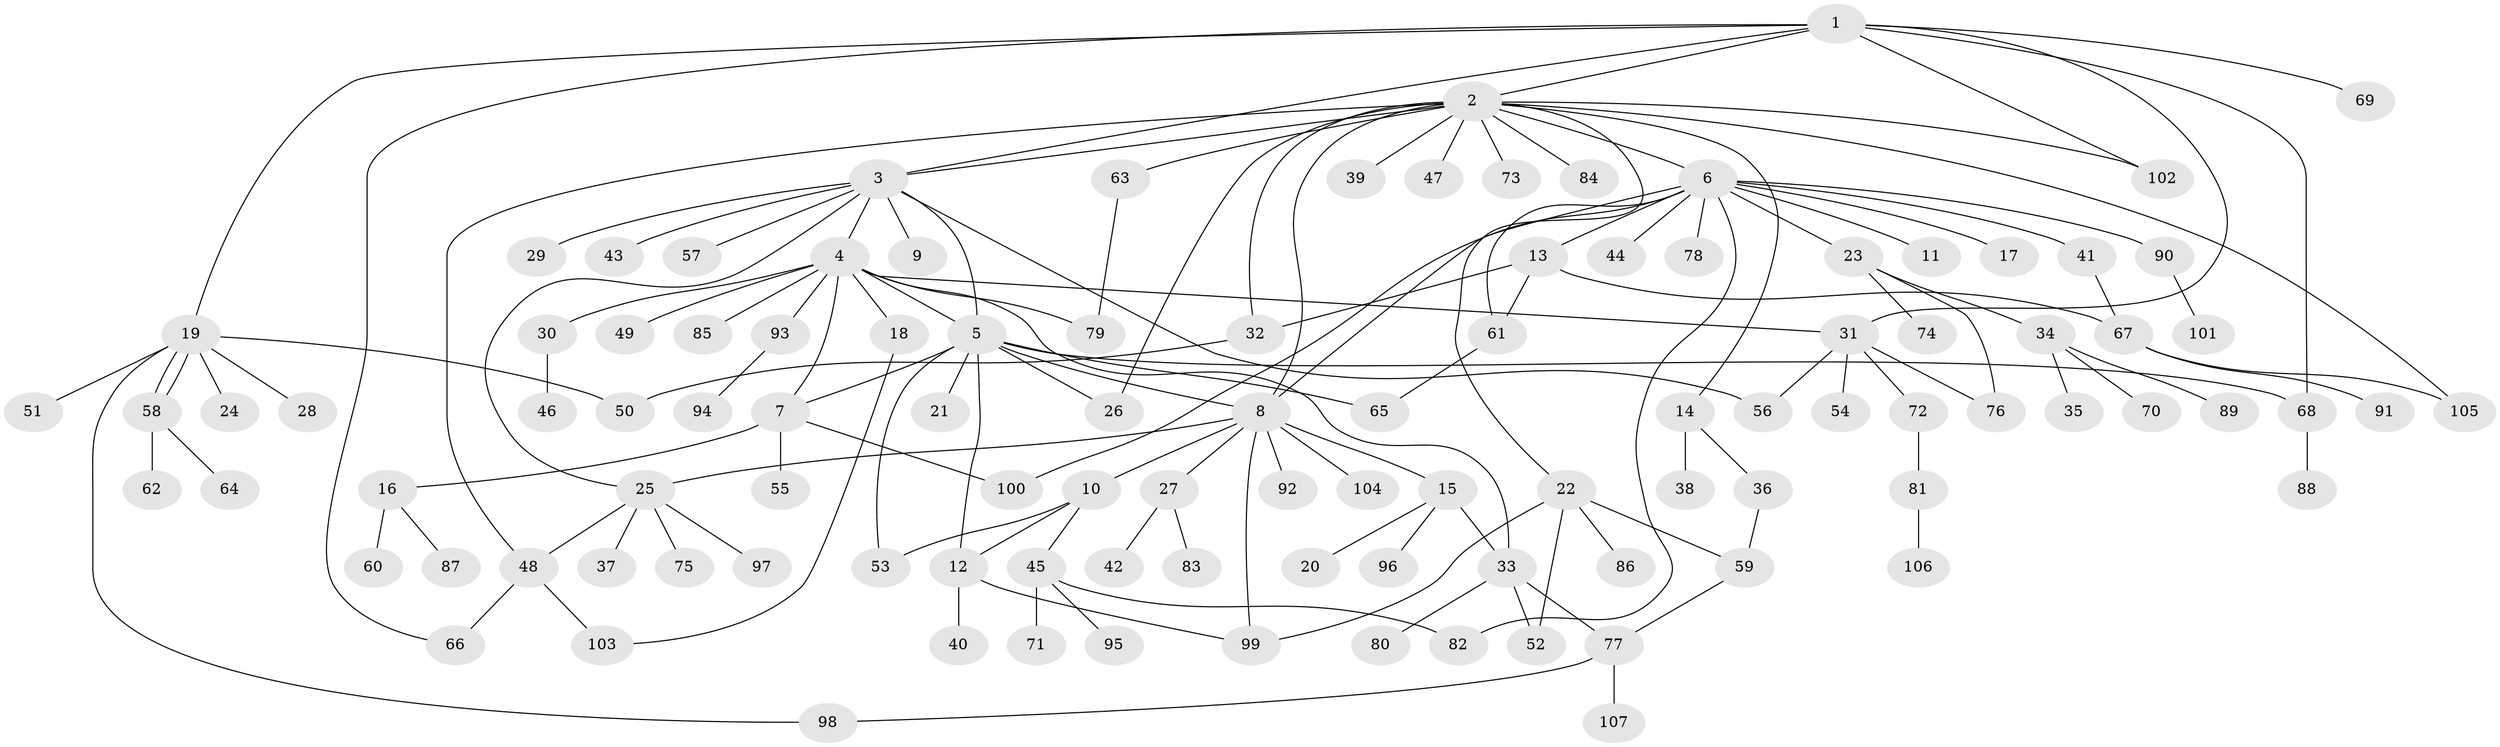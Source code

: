 // Generated by graph-tools (version 1.1) at 2025/26/03/09/25 03:26:00]
// undirected, 107 vertices, 140 edges
graph export_dot {
graph [start="1"]
  node [color=gray90,style=filled];
  1;
  2;
  3;
  4;
  5;
  6;
  7;
  8;
  9;
  10;
  11;
  12;
  13;
  14;
  15;
  16;
  17;
  18;
  19;
  20;
  21;
  22;
  23;
  24;
  25;
  26;
  27;
  28;
  29;
  30;
  31;
  32;
  33;
  34;
  35;
  36;
  37;
  38;
  39;
  40;
  41;
  42;
  43;
  44;
  45;
  46;
  47;
  48;
  49;
  50;
  51;
  52;
  53;
  54;
  55;
  56;
  57;
  58;
  59;
  60;
  61;
  62;
  63;
  64;
  65;
  66;
  67;
  68;
  69;
  70;
  71;
  72;
  73;
  74;
  75;
  76;
  77;
  78;
  79;
  80;
  81;
  82;
  83;
  84;
  85;
  86;
  87;
  88;
  89;
  90;
  91;
  92;
  93;
  94;
  95;
  96;
  97;
  98;
  99;
  100;
  101;
  102;
  103;
  104;
  105;
  106;
  107;
  1 -- 2;
  1 -- 3;
  1 -- 19;
  1 -- 31;
  1 -- 66;
  1 -- 68;
  1 -- 69;
  1 -- 102;
  2 -- 3;
  2 -- 6;
  2 -- 8;
  2 -- 14;
  2 -- 22;
  2 -- 26;
  2 -- 32;
  2 -- 39;
  2 -- 47;
  2 -- 48;
  2 -- 63;
  2 -- 73;
  2 -- 84;
  2 -- 102;
  2 -- 105;
  3 -- 4;
  3 -- 5;
  3 -- 9;
  3 -- 25;
  3 -- 29;
  3 -- 43;
  3 -- 56;
  3 -- 57;
  4 -- 5;
  4 -- 7;
  4 -- 18;
  4 -- 30;
  4 -- 31;
  4 -- 33;
  4 -- 49;
  4 -- 79;
  4 -- 85;
  4 -- 93;
  5 -- 7;
  5 -- 8;
  5 -- 12;
  5 -- 21;
  5 -- 26;
  5 -- 53;
  5 -- 65;
  5 -- 68;
  6 -- 8;
  6 -- 11;
  6 -- 13;
  6 -- 17;
  6 -- 23;
  6 -- 41;
  6 -- 44;
  6 -- 61;
  6 -- 78;
  6 -- 82;
  6 -- 90;
  6 -- 100;
  7 -- 16;
  7 -- 55;
  7 -- 100;
  8 -- 10;
  8 -- 15;
  8 -- 25;
  8 -- 27;
  8 -- 92;
  8 -- 99;
  8 -- 104;
  10 -- 12;
  10 -- 45;
  10 -- 53;
  12 -- 40;
  12 -- 99;
  13 -- 32;
  13 -- 61;
  13 -- 67;
  14 -- 36;
  14 -- 38;
  15 -- 20;
  15 -- 33;
  15 -- 96;
  16 -- 60;
  16 -- 87;
  18 -- 103;
  19 -- 24;
  19 -- 28;
  19 -- 50;
  19 -- 51;
  19 -- 58;
  19 -- 58;
  19 -- 98;
  22 -- 52;
  22 -- 59;
  22 -- 86;
  22 -- 99;
  23 -- 34;
  23 -- 74;
  23 -- 76;
  25 -- 37;
  25 -- 48;
  25 -- 75;
  25 -- 97;
  27 -- 42;
  27 -- 83;
  30 -- 46;
  31 -- 54;
  31 -- 56;
  31 -- 72;
  31 -- 76;
  32 -- 50;
  33 -- 52;
  33 -- 77;
  33 -- 80;
  34 -- 35;
  34 -- 70;
  34 -- 89;
  36 -- 59;
  41 -- 67;
  45 -- 71;
  45 -- 82;
  45 -- 95;
  48 -- 66;
  48 -- 103;
  58 -- 62;
  58 -- 64;
  59 -- 77;
  61 -- 65;
  63 -- 79;
  67 -- 91;
  67 -- 105;
  68 -- 88;
  72 -- 81;
  77 -- 98;
  77 -- 107;
  81 -- 106;
  90 -- 101;
  93 -- 94;
}
